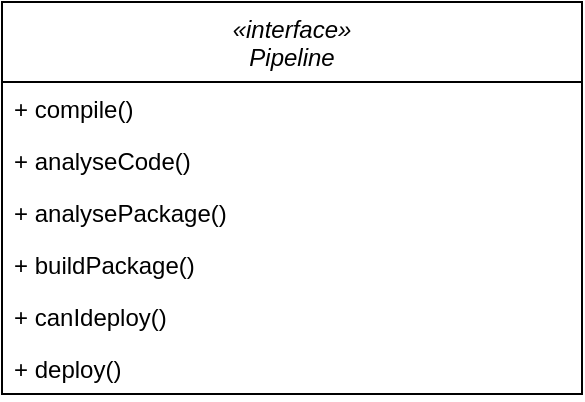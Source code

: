 <mxfile version="17.4.2" type="device"><diagram id="C5RBs43oDa-KdzZeNtuy" name="Page-1"><mxGraphModel dx="763" dy="494" grid="1" gridSize="10" guides="1" tooltips="1" connect="1" arrows="1" fold="1" page="1" pageScale="1" pageWidth="827" pageHeight="1169" math="0" shadow="0"><root><mxCell id="WIyWlLk6GJQsqaUBKTNV-0"/><mxCell id="WIyWlLk6GJQsqaUBKTNV-1" parent="WIyWlLk6GJQsqaUBKTNV-0"/><mxCell id="zkfFHV4jXpPFQw0GAbJ--0" value="«interface»&#10;Pipeline" style="swimlane;fontStyle=2;align=center;verticalAlign=top;childLayout=stackLayout;horizontal=1;startSize=40;horizontalStack=0;resizeParent=1;resizeLast=0;collapsible=1;marginBottom=0;rounded=0;shadow=0;strokeWidth=1;" parent="WIyWlLk6GJQsqaUBKTNV-1" vertex="1"><mxGeometry x="330" y="10" width="290" height="196" as="geometry"><mxRectangle x="220" y="120" width="160" height="26" as="alternateBounds"/></mxGeometry></mxCell><mxCell id="zkfFHV4jXpPFQw0GAbJ--1" value="+ compile() " style="text;align=left;verticalAlign=top;spacingLeft=4;spacingRight=4;overflow=hidden;rotatable=0;points=[[0,0.5],[1,0.5]];portConstraint=eastwest;" parent="zkfFHV4jXpPFQw0GAbJ--0" vertex="1"><mxGeometry y="40" width="290" height="26" as="geometry"/></mxCell><mxCell id="zkfFHV4jXpPFQw0GAbJ--2" value="+ analyseCode()" style="text;align=left;verticalAlign=top;spacingLeft=4;spacingRight=4;overflow=hidden;rotatable=0;points=[[0,0.5],[1,0.5]];portConstraint=eastwest;rounded=0;shadow=0;html=0;" parent="zkfFHV4jXpPFQw0GAbJ--0" vertex="1"><mxGeometry y="66" width="290" height="26" as="geometry"/></mxCell><mxCell id="6Ure6uvyfV43dE6Gbt2X-2" value="+ analysePackage()" style="text;align=left;verticalAlign=top;spacingLeft=4;spacingRight=4;overflow=hidden;rotatable=0;points=[[0,0.5],[1,0.5]];portConstraint=eastwest;rounded=0;shadow=0;html=0;" parent="zkfFHV4jXpPFQw0GAbJ--0" vertex="1"><mxGeometry y="92" width="290" height="26" as="geometry"/></mxCell><mxCell id="6Ure6uvyfV43dE6Gbt2X-3" value="+ buildPackage()" style="text;align=left;verticalAlign=top;spacingLeft=4;spacingRight=4;overflow=hidden;rotatable=0;points=[[0,0.5],[1,0.5]];portConstraint=eastwest;rounded=0;shadow=0;html=0;" parent="zkfFHV4jXpPFQw0GAbJ--0" vertex="1"><mxGeometry y="118" width="290" height="26" as="geometry"/></mxCell><mxCell id="vLTt_hRfaFuM3R7pHHK8-0" value="+ canIdeploy()" style="text;align=left;verticalAlign=top;spacingLeft=4;spacingRight=4;overflow=hidden;rotatable=0;points=[[0,0.5],[1,0.5]];portConstraint=eastwest;rounded=0;shadow=0;html=0;" vertex="1" parent="zkfFHV4jXpPFQw0GAbJ--0"><mxGeometry y="144" width="290" height="26" as="geometry"/></mxCell><mxCell id="vLTt_hRfaFuM3R7pHHK8-1" value="+ deploy()" style="text;align=left;verticalAlign=top;spacingLeft=4;spacingRight=4;overflow=hidden;rotatable=0;points=[[0,0.5],[1,0.5]];portConstraint=eastwest;rounded=0;shadow=0;html=0;" vertex="1" parent="zkfFHV4jXpPFQw0GAbJ--0"><mxGeometry y="170" width="290" height="26" as="geometry"/></mxCell><mxCell id="6Ure6uvyfV43dE6Gbt2X-18" value="Couche non nommée" parent="WIyWlLk6GJQsqaUBKTNV-0" visible="0"/><mxCell id="6Ure6uvyfV43dE6Gbt2X-19" value="«interface»&#10;PipelineToBuild" style="swimlane;fontStyle=2;align=center;verticalAlign=top;childLayout=stackLayout;horizontal=1;startSize=40;horizontalStack=0;resizeParent=1;resizeLast=0;collapsible=1;marginBottom=0;rounded=0;shadow=0;strokeWidth=1;" parent="6Ure6uvyfV43dE6Gbt2X-18" vertex="1"><mxGeometry x="440" y="240" width="140" height="92" as="geometry"><mxRectangle x="220" y="120" width="160" height="26" as="alternateBounds"/></mxGeometry></mxCell><mxCell id="6Ure6uvyfV43dE6Gbt2X-20" value="+ build() " style="text;align=left;verticalAlign=top;spacingLeft=4;spacingRight=4;overflow=hidden;rotatable=0;points=[[0,0.5],[1,0.5]];portConstraint=eastwest;" parent="6Ure6uvyfV43dE6Gbt2X-19" vertex="1"><mxGeometry y="40" width="140" height="26" as="geometry"/></mxCell><mxCell id="vLTt_hRfaFuM3R7pHHK8-21" value="+ analyseCode() " style="text;align=left;verticalAlign=top;spacingLeft=4;spacingRight=4;overflow=hidden;rotatable=0;points=[[0,0.5],[1,0.5]];portConstraint=eastwest;" vertex="1" parent="6Ure6uvyfV43dE6Gbt2X-19"><mxGeometry y="66" width="140" height="26" as="geometry"/></mxCell><mxCell id="6Ure6uvyfV43dE6Gbt2X-22" value="«interface»&#10;PipelineToPackage" style="swimlane;fontStyle=2;align=center;verticalAlign=top;childLayout=stackLayout;horizontal=1;startSize=40;horizontalStack=0;resizeParent=1;resizeLast=0;collapsible=1;marginBottom=0;rounded=0;shadow=0;strokeWidth=1;" parent="6Ure6uvyfV43dE6Gbt2X-18" vertex="1"><mxGeometry x="310" y="360" width="150" height="95" as="geometry"><mxRectangle x="220" y="120" width="160" height="26" as="alternateBounds"/></mxGeometry></mxCell><mxCell id="6Ure6uvyfV43dE6Gbt2X-23" value="+ analysePackage() " style="text;align=left;verticalAlign=top;spacingLeft=4;spacingRight=4;overflow=hidden;rotatable=0;points=[[0,0.5],[1,0.5]];portConstraint=eastwest;" parent="6Ure6uvyfV43dE6Gbt2X-22" vertex="1"><mxGeometry y="40" width="150" height="26" as="geometry"/></mxCell><mxCell id="6Ure6uvyfV43dE6Gbt2X-24" value="+ buildPackage()" style="text;align=left;verticalAlign=top;spacingLeft=4;spacingRight=4;overflow=hidden;rotatable=0;points=[[0,0.5],[1,0.5]];portConstraint=eastwest;rounded=0;shadow=0;html=0;" parent="6Ure6uvyfV43dE6Gbt2X-22" vertex="1"><mxGeometry y="66" width="150" height="26" as="geometry"/></mxCell><mxCell id="6Ure6uvyfV43dE6Gbt2X-25" value="«interface»&#10;PipelineToDeploy" style="swimlane;fontStyle=2;align=center;verticalAlign=top;childLayout=stackLayout;horizontal=1;startSize=40;horizontalStack=0;resizeParent=1;resizeLast=0;collapsible=1;marginBottom=0;rounded=0;shadow=0;strokeWidth=1;" parent="6Ure6uvyfV43dE6Gbt2X-18" vertex="1"><mxGeometry x="260" y="240" width="140" height="95" as="geometry"><mxRectangle x="220" y="120" width="160" height="26" as="alternateBounds"/></mxGeometry></mxCell><mxCell id="vLTt_hRfaFuM3R7pHHK8-4" value="+ canIdeploy() " style="text;align=left;verticalAlign=top;spacingLeft=4;spacingRight=4;overflow=hidden;rotatable=0;points=[[0,0.5],[1,0.5]];portConstraint=eastwest;" vertex="1" parent="6Ure6uvyfV43dE6Gbt2X-25"><mxGeometry y="40" width="140" height="26" as="geometry"/></mxCell><mxCell id="6Ure6uvyfV43dE6Gbt2X-26" value="+ deploy() " style="text;align=left;verticalAlign=top;spacingLeft=4;spacingRight=4;overflow=hidden;rotatable=0;points=[[0,0.5],[1,0.5]];portConstraint=eastwest;" parent="6Ure6uvyfV43dE6Gbt2X-25" vertex="1"><mxGeometry y="66" width="140" height="26" as="geometry"/></mxCell><mxCell id="vLTt_hRfaFuM3R7pHHK8-14" style="edgeStyle=orthogonalEdgeStyle;rounded=0;orthogonalLoop=1;jettySize=auto;html=1;entryX=0.5;entryY=1;entryDx=0;entryDy=0;endArrow=block;endFill=0;curved=1;" edge="1" parent="6Ure6uvyfV43dE6Gbt2X-18" source="vLTt_hRfaFuM3R7pHHK8-13" target="6Ure6uvyfV43dE6Gbt2X-22"><mxGeometry relative="1" as="geometry"/></mxCell><mxCell id="vLTt_hRfaFuM3R7pHHK8-15" style="edgeStyle=orthogonalEdgeStyle;rounded=0;orthogonalLoop=1;jettySize=auto;html=1;entryX=0.5;entryY=1;entryDx=0;entryDy=0;endArrow=block;endFill=0;curved=1;exitX=0.5;exitY=0;exitDx=0;exitDy=0;" edge="1" parent="6Ure6uvyfV43dE6Gbt2X-18" source="vLTt_hRfaFuM3R7pHHK8-13" target="6Ure6uvyfV43dE6Gbt2X-19"><mxGeometry relative="1" as="geometry"><Array as="points"><mxPoint x="320" y="490"/><mxPoint x="510" y="490"/></Array></mxGeometry></mxCell><mxCell id="vLTt_hRfaFuM3R7pHHK8-17" style="edgeStyle=orthogonalEdgeStyle;rounded=0;orthogonalLoop=1;jettySize=auto;html=1;endArrow=block;endFill=0;curved=1;exitX=0.5;exitY=0;exitDx=0;exitDy=0;" edge="1" parent="6Ure6uvyfV43dE6Gbt2X-18" source="vLTt_hRfaFuM3R7pHHK8-13" target="6Ure6uvyfV43dE6Gbt2X-25"><mxGeometry relative="1" as="geometry"><Array as="points"><mxPoint x="320" y="480"/><mxPoint x="260" y="480"/><mxPoint x="260" y="360"/><mxPoint x="300" y="360"/></Array></mxGeometry></mxCell><mxCell id="vLTt_hRfaFuM3R7pHHK8-13" value="«interface»&#10;AppPipeline" style="swimlane;fontStyle=2;align=center;verticalAlign=top;childLayout=stackLayout;horizontal=1;startSize=40;horizontalStack=0;resizeParent=1;resizeLast=0;collapsible=1;marginBottom=0;rounded=0;shadow=0;strokeWidth=1;" vertex="1" parent="6Ure6uvyfV43dE6Gbt2X-18"><mxGeometry x="240" y="510" width="160" height="70" as="geometry"><mxRectangle x="220" y="120" width="160" height="26" as="alternateBounds"/></mxGeometry></mxCell><mxCell id="vLTt_hRfaFuM3R7pHHK8-20" style="edgeStyle=orthogonalEdgeStyle;rounded=0;orthogonalLoop=1;jettySize=auto;html=1;endArrow=block;endFill=0;curved=1;" edge="1" parent="6Ure6uvyfV43dE6Gbt2X-18" source="vLTt_hRfaFuM3R7pHHK8-18" target="6Ure6uvyfV43dE6Gbt2X-19"><mxGeometry relative="1" as="geometry"><Array as="points"><mxPoint x="510" y="420"/><mxPoint x="510" y="420"/></Array></mxGeometry></mxCell><mxCell id="vLTt_hRfaFuM3R7pHHK8-18" value="«interface»&#10;LibraryPipeline" style="swimlane;fontStyle=2;align=center;verticalAlign=top;childLayout=stackLayout;horizontal=1;startSize=40;horizontalStack=0;resizeParent=1;resizeLast=0;collapsible=1;marginBottom=0;rounded=0;shadow=0;strokeWidth=1;" vertex="1" parent="6Ure6uvyfV43dE6Gbt2X-18"><mxGeometry x="430" y="510" width="160" height="70" as="geometry"><mxRectangle x="220" y="120" width="160" height="26" as="alternateBounds"/></mxGeometry></mxCell><mxCell id="vLTt_hRfaFuM3R7pHHK8-25" value="+ deliver() " style="text;align=left;verticalAlign=top;spacingLeft=4;spacingRight=4;overflow=hidden;rotatable=0;points=[[0,0.5],[1,0.5]];portConstraint=eastwest;" vertex="1" parent="vLTt_hRfaFuM3R7pHHK8-18"><mxGeometry y="40" width="160" height="26" as="geometry"/></mxCell></root></mxGraphModel></diagram></mxfile>